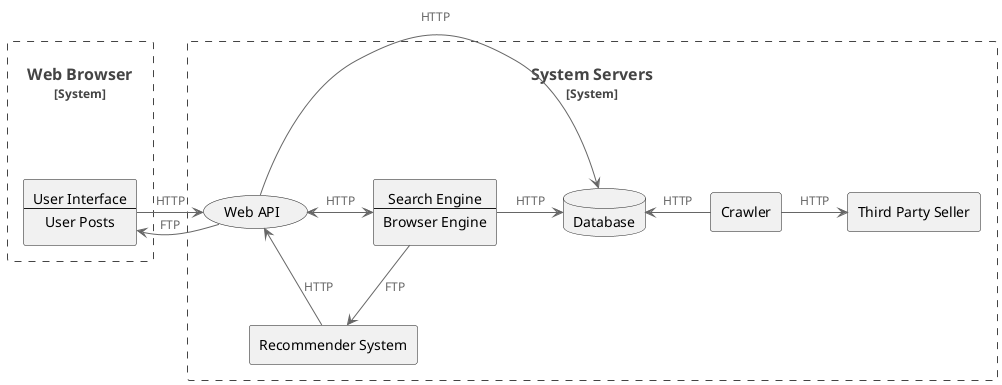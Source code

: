 @startuml
!include <C4/C4_Container>

System_Boundary(b, "Web Browser") {
rectangle UI [
User Interface
--
User Posts
]
}

System_Boundary(c, "System Servers") {
rectangle Engines [
Search Engine
--
Browser Engine
]

rectangle "Recommender System" as RS

usecase "Web API" as API
database Database as DB

rectangle "Third Party Seller" as TPS
rectangle Crawler

UI -> API: HTTP
UI <- API: FTP
API -> DB: HTTP
API <-> Engines: HTTP
API <-- RS: HTTP
Engines -> DB: HTTP
DB <- Crawler: HTTP
Engines -> RS: FTP
Crawler -> TPS: HTTP
}

@enduml